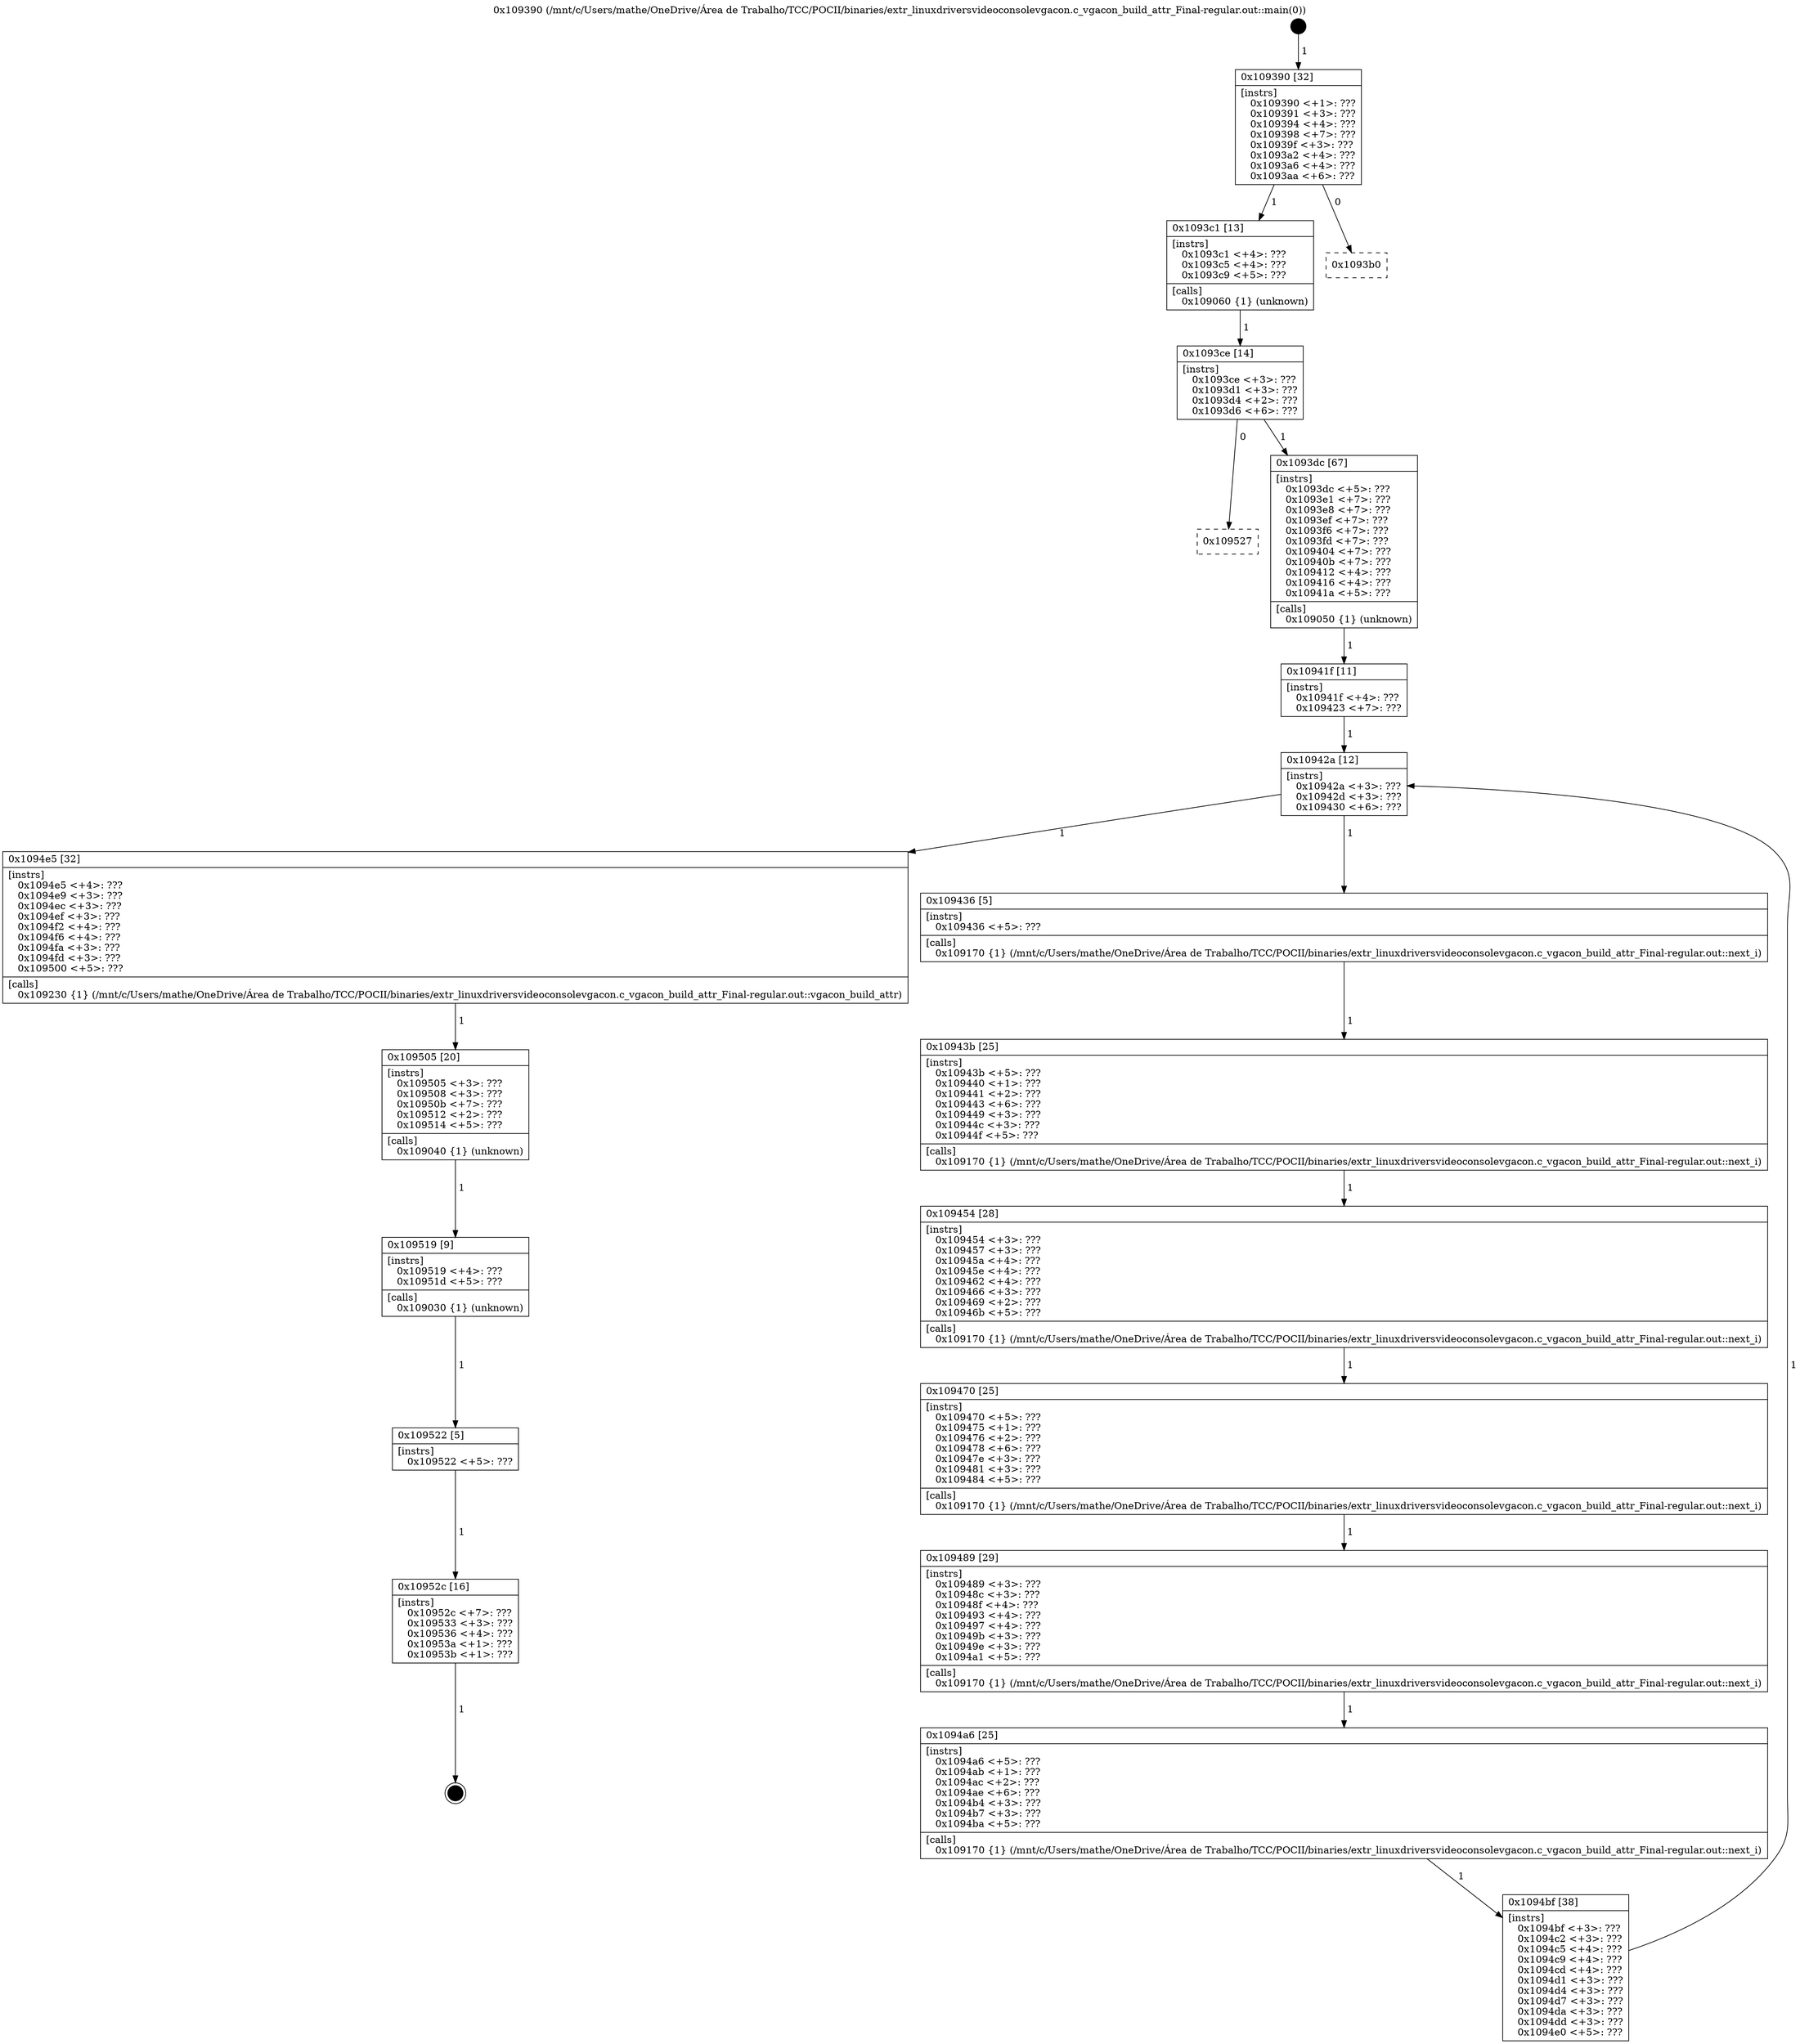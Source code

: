 digraph "0x109390" {
  label = "0x109390 (/mnt/c/Users/mathe/OneDrive/Área de Trabalho/TCC/POCII/binaries/extr_linuxdriversvideoconsolevgacon.c_vgacon_build_attr_Final-regular.out::main(0))"
  labelloc = "t"
  node[shape=record]

  Entry [label="",width=0.3,height=0.3,shape=circle,fillcolor=black,style=filled]
  "0x109390" [label="{
     0x109390 [32]\l
     | [instrs]\l
     &nbsp;&nbsp;0x109390 \<+1\>: ???\l
     &nbsp;&nbsp;0x109391 \<+3\>: ???\l
     &nbsp;&nbsp;0x109394 \<+4\>: ???\l
     &nbsp;&nbsp;0x109398 \<+7\>: ???\l
     &nbsp;&nbsp;0x10939f \<+3\>: ???\l
     &nbsp;&nbsp;0x1093a2 \<+4\>: ???\l
     &nbsp;&nbsp;0x1093a6 \<+4\>: ???\l
     &nbsp;&nbsp;0x1093aa \<+6\>: ???\l
  }"]
  "0x1093c1" [label="{
     0x1093c1 [13]\l
     | [instrs]\l
     &nbsp;&nbsp;0x1093c1 \<+4\>: ???\l
     &nbsp;&nbsp;0x1093c5 \<+4\>: ???\l
     &nbsp;&nbsp;0x1093c9 \<+5\>: ???\l
     | [calls]\l
     &nbsp;&nbsp;0x109060 \{1\} (unknown)\l
  }"]
  "0x1093b0" [label="{
     0x1093b0\l
  }", style=dashed]
  "0x1093ce" [label="{
     0x1093ce [14]\l
     | [instrs]\l
     &nbsp;&nbsp;0x1093ce \<+3\>: ???\l
     &nbsp;&nbsp;0x1093d1 \<+3\>: ???\l
     &nbsp;&nbsp;0x1093d4 \<+2\>: ???\l
     &nbsp;&nbsp;0x1093d6 \<+6\>: ???\l
  }"]
  "0x109527" [label="{
     0x109527\l
  }", style=dashed]
  "0x1093dc" [label="{
     0x1093dc [67]\l
     | [instrs]\l
     &nbsp;&nbsp;0x1093dc \<+5\>: ???\l
     &nbsp;&nbsp;0x1093e1 \<+7\>: ???\l
     &nbsp;&nbsp;0x1093e8 \<+7\>: ???\l
     &nbsp;&nbsp;0x1093ef \<+7\>: ???\l
     &nbsp;&nbsp;0x1093f6 \<+7\>: ???\l
     &nbsp;&nbsp;0x1093fd \<+7\>: ???\l
     &nbsp;&nbsp;0x109404 \<+7\>: ???\l
     &nbsp;&nbsp;0x10940b \<+7\>: ???\l
     &nbsp;&nbsp;0x109412 \<+4\>: ???\l
     &nbsp;&nbsp;0x109416 \<+4\>: ???\l
     &nbsp;&nbsp;0x10941a \<+5\>: ???\l
     | [calls]\l
     &nbsp;&nbsp;0x109050 \{1\} (unknown)\l
  }"]
  Exit [label="",width=0.3,height=0.3,shape=circle,fillcolor=black,style=filled,peripheries=2]
  "0x10942a" [label="{
     0x10942a [12]\l
     | [instrs]\l
     &nbsp;&nbsp;0x10942a \<+3\>: ???\l
     &nbsp;&nbsp;0x10942d \<+3\>: ???\l
     &nbsp;&nbsp;0x109430 \<+6\>: ???\l
  }"]
  "0x1094e5" [label="{
     0x1094e5 [32]\l
     | [instrs]\l
     &nbsp;&nbsp;0x1094e5 \<+4\>: ???\l
     &nbsp;&nbsp;0x1094e9 \<+3\>: ???\l
     &nbsp;&nbsp;0x1094ec \<+3\>: ???\l
     &nbsp;&nbsp;0x1094ef \<+3\>: ???\l
     &nbsp;&nbsp;0x1094f2 \<+4\>: ???\l
     &nbsp;&nbsp;0x1094f6 \<+4\>: ???\l
     &nbsp;&nbsp;0x1094fa \<+3\>: ???\l
     &nbsp;&nbsp;0x1094fd \<+3\>: ???\l
     &nbsp;&nbsp;0x109500 \<+5\>: ???\l
     | [calls]\l
     &nbsp;&nbsp;0x109230 \{1\} (/mnt/c/Users/mathe/OneDrive/Área de Trabalho/TCC/POCII/binaries/extr_linuxdriversvideoconsolevgacon.c_vgacon_build_attr_Final-regular.out::vgacon_build_attr)\l
  }"]
  "0x109436" [label="{
     0x109436 [5]\l
     | [instrs]\l
     &nbsp;&nbsp;0x109436 \<+5\>: ???\l
     | [calls]\l
     &nbsp;&nbsp;0x109170 \{1\} (/mnt/c/Users/mathe/OneDrive/Área de Trabalho/TCC/POCII/binaries/extr_linuxdriversvideoconsolevgacon.c_vgacon_build_attr_Final-regular.out::next_i)\l
  }"]
  "0x10943b" [label="{
     0x10943b [25]\l
     | [instrs]\l
     &nbsp;&nbsp;0x10943b \<+5\>: ???\l
     &nbsp;&nbsp;0x109440 \<+1\>: ???\l
     &nbsp;&nbsp;0x109441 \<+2\>: ???\l
     &nbsp;&nbsp;0x109443 \<+6\>: ???\l
     &nbsp;&nbsp;0x109449 \<+3\>: ???\l
     &nbsp;&nbsp;0x10944c \<+3\>: ???\l
     &nbsp;&nbsp;0x10944f \<+5\>: ???\l
     | [calls]\l
     &nbsp;&nbsp;0x109170 \{1\} (/mnt/c/Users/mathe/OneDrive/Área de Trabalho/TCC/POCII/binaries/extr_linuxdriversvideoconsolevgacon.c_vgacon_build_attr_Final-regular.out::next_i)\l
  }"]
  "0x109454" [label="{
     0x109454 [28]\l
     | [instrs]\l
     &nbsp;&nbsp;0x109454 \<+3\>: ???\l
     &nbsp;&nbsp;0x109457 \<+3\>: ???\l
     &nbsp;&nbsp;0x10945a \<+4\>: ???\l
     &nbsp;&nbsp;0x10945e \<+4\>: ???\l
     &nbsp;&nbsp;0x109462 \<+4\>: ???\l
     &nbsp;&nbsp;0x109466 \<+3\>: ???\l
     &nbsp;&nbsp;0x109469 \<+2\>: ???\l
     &nbsp;&nbsp;0x10946b \<+5\>: ???\l
     | [calls]\l
     &nbsp;&nbsp;0x109170 \{1\} (/mnt/c/Users/mathe/OneDrive/Área de Trabalho/TCC/POCII/binaries/extr_linuxdriversvideoconsolevgacon.c_vgacon_build_attr_Final-regular.out::next_i)\l
  }"]
  "0x109470" [label="{
     0x109470 [25]\l
     | [instrs]\l
     &nbsp;&nbsp;0x109470 \<+5\>: ???\l
     &nbsp;&nbsp;0x109475 \<+1\>: ???\l
     &nbsp;&nbsp;0x109476 \<+2\>: ???\l
     &nbsp;&nbsp;0x109478 \<+6\>: ???\l
     &nbsp;&nbsp;0x10947e \<+3\>: ???\l
     &nbsp;&nbsp;0x109481 \<+3\>: ???\l
     &nbsp;&nbsp;0x109484 \<+5\>: ???\l
     | [calls]\l
     &nbsp;&nbsp;0x109170 \{1\} (/mnt/c/Users/mathe/OneDrive/Área de Trabalho/TCC/POCII/binaries/extr_linuxdriversvideoconsolevgacon.c_vgacon_build_attr_Final-regular.out::next_i)\l
  }"]
  "0x109489" [label="{
     0x109489 [29]\l
     | [instrs]\l
     &nbsp;&nbsp;0x109489 \<+3\>: ???\l
     &nbsp;&nbsp;0x10948c \<+3\>: ???\l
     &nbsp;&nbsp;0x10948f \<+4\>: ???\l
     &nbsp;&nbsp;0x109493 \<+4\>: ???\l
     &nbsp;&nbsp;0x109497 \<+4\>: ???\l
     &nbsp;&nbsp;0x10949b \<+3\>: ???\l
     &nbsp;&nbsp;0x10949e \<+3\>: ???\l
     &nbsp;&nbsp;0x1094a1 \<+5\>: ???\l
     | [calls]\l
     &nbsp;&nbsp;0x109170 \{1\} (/mnt/c/Users/mathe/OneDrive/Área de Trabalho/TCC/POCII/binaries/extr_linuxdriversvideoconsolevgacon.c_vgacon_build_attr_Final-regular.out::next_i)\l
  }"]
  "0x1094a6" [label="{
     0x1094a6 [25]\l
     | [instrs]\l
     &nbsp;&nbsp;0x1094a6 \<+5\>: ???\l
     &nbsp;&nbsp;0x1094ab \<+1\>: ???\l
     &nbsp;&nbsp;0x1094ac \<+2\>: ???\l
     &nbsp;&nbsp;0x1094ae \<+6\>: ???\l
     &nbsp;&nbsp;0x1094b4 \<+3\>: ???\l
     &nbsp;&nbsp;0x1094b7 \<+3\>: ???\l
     &nbsp;&nbsp;0x1094ba \<+5\>: ???\l
     | [calls]\l
     &nbsp;&nbsp;0x109170 \{1\} (/mnt/c/Users/mathe/OneDrive/Área de Trabalho/TCC/POCII/binaries/extr_linuxdriversvideoconsolevgacon.c_vgacon_build_attr_Final-regular.out::next_i)\l
  }"]
  "0x1094bf" [label="{
     0x1094bf [38]\l
     | [instrs]\l
     &nbsp;&nbsp;0x1094bf \<+3\>: ???\l
     &nbsp;&nbsp;0x1094c2 \<+3\>: ???\l
     &nbsp;&nbsp;0x1094c5 \<+4\>: ???\l
     &nbsp;&nbsp;0x1094c9 \<+4\>: ???\l
     &nbsp;&nbsp;0x1094cd \<+4\>: ???\l
     &nbsp;&nbsp;0x1094d1 \<+3\>: ???\l
     &nbsp;&nbsp;0x1094d4 \<+3\>: ???\l
     &nbsp;&nbsp;0x1094d7 \<+3\>: ???\l
     &nbsp;&nbsp;0x1094da \<+3\>: ???\l
     &nbsp;&nbsp;0x1094dd \<+3\>: ???\l
     &nbsp;&nbsp;0x1094e0 \<+5\>: ???\l
  }"]
  "0x10941f" [label="{
     0x10941f [11]\l
     | [instrs]\l
     &nbsp;&nbsp;0x10941f \<+4\>: ???\l
     &nbsp;&nbsp;0x109423 \<+7\>: ???\l
  }"]
  "0x109505" [label="{
     0x109505 [20]\l
     | [instrs]\l
     &nbsp;&nbsp;0x109505 \<+3\>: ???\l
     &nbsp;&nbsp;0x109508 \<+3\>: ???\l
     &nbsp;&nbsp;0x10950b \<+7\>: ???\l
     &nbsp;&nbsp;0x109512 \<+2\>: ???\l
     &nbsp;&nbsp;0x109514 \<+5\>: ???\l
     | [calls]\l
     &nbsp;&nbsp;0x109040 \{1\} (unknown)\l
  }"]
  "0x109519" [label="{
     0x109519 [9]\l
     | [instrs]\l
     &nbsp;&nbsp;0x109519 \<+4\>: ???\l
     &nbsp;&nbsp;0x10951d \<+5\>: ???\l
     | [calls]\l
     &nbsp;&nbsp;0x109030 \{1\} (unknown)\l
  }"]
  "0x109522" [label="{
     0x109522 [5]\l
     | [instrs]\l
     &nbsp;&nbsp;0x109522 \<+5\>: ???\l
  }"]
  "0x10952c" [label="{
     0x10952c [16]\l
     | [instrs]\l
     &nbsp;&nbsp;0x10952c \<+7\>: ???\l
     &nbsp;&nbsp;0x109533 \<+3\>: ???\l
     &nbsp;&nbsp;0x109536 \<+4\>: ???\l
     &nbsp;&nbsp;0x10953a \<+1\>: ???\l
     &nbsp;&nbsp;0x10953b \<+1\>: ???\l
  }"]
  Entry -> "0x109390" [label=" 1"]
  "0x109390" -> "0x1093c1" [label=" 1"]
  "0x109390" -> "0x1093b0" [label=" 0"]
  "0x1093c1" -> "0x1093ce" [label=" 1"]
  "0x1093ce" -> "0x109527" [label=" 0"]
  "0x1093ce" -> "0x1093dc" [label=" 1"]
  "0x10952c" -> Exit [label=" 1"]
  "0x1093dc" -> "0x10941f" [label=" 1"]
  "0x10942a" -> "0x1094e5" [label=" 1"]
  "0x10942a" -> "0x109436" [label=" 1"]
  "0x109436" -> "0x10943b" [label=" 1"]
  "0x10943b" -> "0x109454" [label=" 1"]
  "0x109454" -> "0x109470" [label=" 1"]
  "0x109470" -> "0x109489" [label=" 1"]
  "0x109489" -> "0x1094a6" [label=" 1"]
  "0x1094a6" -> "0x1094bf" [label=" 1"]
  "0x10941f" -> "0x10942a" [label=" 1"]
  "0x1094bf" -> "0x10942a" [label=" 1"]
  "0x1094e5" -> "0x109505" [label=" 1"]
  "0x109505" -> "0x109519" [label=" 1"]
  "0x109519" -> "0x109522" [label=" 1"]
  "0x109522" -> "0x10952c" [label=" 1"]
}
